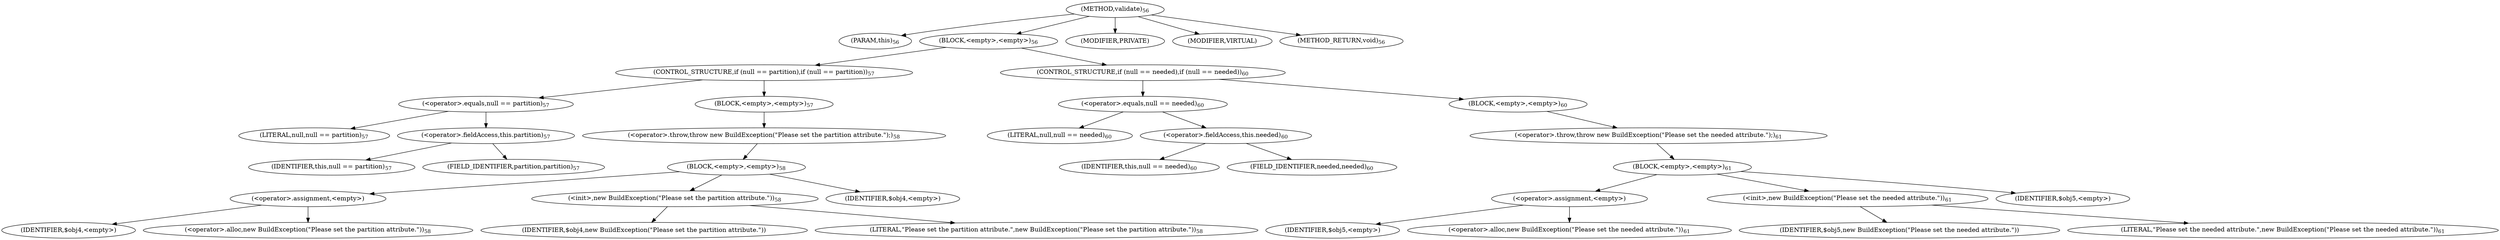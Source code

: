 digraph "validate" {  
"102" [label = <(METHOD,validate)<SUB>56</SUB>> ]
"103" [label = <(PARAM,this)<SUB>56</SUB>> ]
"104" [label = <(BLOCK,&lt;empty&gt;,&lt;empty&gt;)<SUB>56</SUB>> ]
"105" [label = <(CONTROL_STRUCTURE,if (null == partition),if (null == partition))<SUB>57</SUB>> ]
"106" [label = <(&lt;operator&gt;.equals,null == partition)<SUB>57</SUB>> ]
"107" [label = <(LITERAL,null,null == partition)<SUB>57</SUB>> ]
"108" [label = <(&lt;operator&gt;.fieldAccess,this.partition)<SUB>57</SUB>> ]
"109" [label = <(IDENTIFIER,this,null == partition)<SUB>57</SUB>> ]
"110" [label = <(FIELD_IDENTIFIER,partition,partition)<SUB>57</SUB>> ]
"111" [label = <(BLOCK,&lt;empty&gt;,&lt;empty&gt;)<SUB>57</SUB>> ]
"112" [label = <(&lt;operator&gt;.throw,throw new BuildException(&quot;Please set the partition attribute.&quot;);)<SUB>58</SUB>> ]
"113" [label = <(BLOCK,&lt;empty&gt;,&lt;empty&gt;)<SUB>58</SUB>> ]
"114" [label = <(&lt;operator&gt;.assignment,&lt;empty&gt;)> ]
"115" [label = <(IDENTIFIER,$obj4,&lt;empty&gt;)> ]
"116" [label = <(&lt;operator&gt;.alloc,new BuildException(&quot;Please set the partition attribute.&quot;))<SUB>58</SUB>> ]
"117" [label = <(&lt;init&gt;,new BuildException(&quot;Please set the partition attribute.&quot;))<SUB>58</SUB>> ]
"118" [label = <(IDENTIFIER,$obj4,new BuildException(&quot;Please set the partition attribute.&quot;))> ]
"119" [label = <(LITERAL,&quot;Please set the partition attribute.&quot;,new BuildException(&quot;Please set the partition attribute.&quot;))<SUB>58</SUB>> ]
"120" [label = <(IDENTIFIER,$obj4,&lt;empty&gt;)> ]
"121" [label = <(CONTROL_STRUCTURE,if (null == needed),if (null == needed))<SUB>60</SUB>> ]
"122" [label = <(&lt;operator&gt;.equals,null == needed)<SUB>60</SUB>> ]
"123" [label = <(LITERAL,null,null == needed)<SUB>60</SUB>> ]
"124" [label = <(&lt;operator&gt;.fieldAccess,this.needed)<SUB>60</SUB>> ]
"125" [label = <(IDENTIFIER,this,null == needed)<SUB>60</SUB>> ]
"126" [label = <(FIELD_IDENTIFIER,needed,needed)<SUB>60</SUB>> ]
"127" [label = <(BLOCK,&lt;empty&gt;,&lt;empty&gt;)<SUB>60</SUB>> ]
"128" [label = <(&lt;operator&gt;.throw,throw new BuildException(&quot;Please set the needed attribute.&quot;);)<SUB>61</SUB>> ]
"129" [label = <(BLOCK,&lt;empty&gt;,&lt;empty&gt;)<SUB>61</SUB>> ]
"130" [label = <(&lt;operator&gt;.assignment,&lt;empty&gt;)> ]
"131" [label = <(IDENTIFIER,$obj5,&lt;empty&gt;)> ]
"132" [label = <(&lt;operator&gt;.alloc,new BuildException(&quot;Please set the needed attribute.&quot;))<SUB>61</SUB>> ]
"133" [label = <(&lt;init&gt;,new BuildException(&quot;Please set the needed attribute.&quot;))<SUB>61</SUB>> ]
"134" [label = <(IDENTIFIER,$obj5,new BuildException(&quot;Please set the needed attribute.&quot;))> ]
"135" [label = <(LITERAL,&quot;Please set the needed attribute.&quot;,new BuildException(&quot;Please set the needed attribute.&quot;))<SUB>61</SUB>> ]
"136" [label = <(IDENTIFIER,$obj5,&lt;empty&gt;)> ]
"137" [label = <(MODIFIER,PRIVATE)> ]
"138" [label = <(MODIFIER,VIRTUAL)> ]
"139" [label = <(METHOD_RETURN,void)<SUB>56</SUB>> ]
  "102" -> "103" 
  "102" -> "104" 
  "102" -> "137" 
  "102" -> "138" 
  "102" -> "139" 
  "104" -> "105" 
  "104" -> "121" 
  "105" -> "106" 
  "105" -> "111" 
  "106" -> "107" 
  "106" -> "108" 
  "108" -> "109" 
  "108" -> "110" 
  "111" -> "112" 
  "112" -> "113" 
  "113" -> "114" 
  "113" -> "117" 
  "113" -> "120" 
  "114" -> "115" 
  "114" -> "116" 
  "117" -> "118" 
  "117" -> "119" 
  "121" -> "122" 
  "121" -> "127" 
  "122" -> "123" 
  "122" -> "124" 
  "124" -> "125" 
  "124" -> "126" 
  "127" -> "128" 
  "128" -> "129" 
  "129" -> "130" 
  "129" -> "133" 
  "129" -> "136" 
  "130" -> "131" 
  "130" -> "132" 
  "133" -> "134" 
  "133" -> "135" 
}
